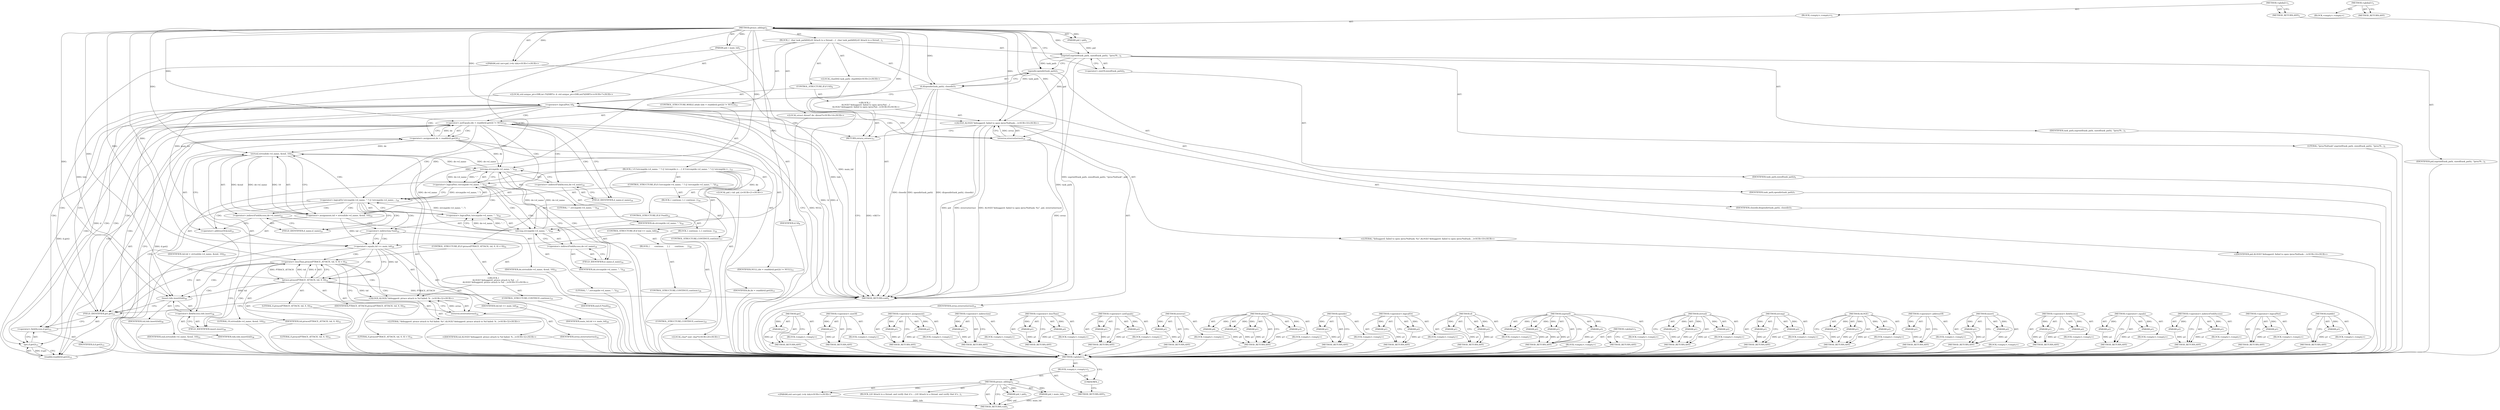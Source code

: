 digraph "&lt;global&gt;" {
vulnerable_230 [label=<(METHOD,&lt;operator&gt;.equals)>];
vulnerable_231 [label=<(PARAM,p1)>];
vulnerable_232 [label=<(PARAM,p2)>];
vulnerable_233 [label=<(BLOCK,&lt;empty&gt;,&lt;empty&gt;)>];
vulnerable_234 [label=<(METHOD_RETURN,ANY)>];
vulnerable_211 [label=<(METHOD,&lt;operator&gt;.indirectFieldAccess)>];
vulnerable_212 [label=<(PARAM,p1)>];
vulnerable_213 [label=<(PARAM,p2)>];
vulnerable_214 [label=<(BLOCK,&lt;empty&gt;,&lt;empty&gt;)>];
vulnerable_215 [label=<(METHOD_RETURN,ANY)>];
vulnerable_164 [label=<(METHOD,&lt;operator&gt;.logicalNot)>];
vulnerable_165 [label=<(PARAM,p1)>];
vulnerable_166 [label=<(BLOCK,&lt;empty&gt;,&lt;empty&gt;)>];
vulnerable_167 [label=<(METHOD_RETURN,ANY)>];
vulnerable_188 [label=<(METHOD,readdir)>];
vulnerable_189 [label=<(PARAM,p1)>];
vulnerable_190 [label=<(BLOCK,&lt;empty&gt;,&lt;empty&gt;)>];
vulnerable_191 [label=<(METHOD_RETURN,ANY)>];
vulnerable_6 [label=<(METHOD,&lt;global&gt;)<SUB>1</SUB>>];
vulnerable_7 [label=<(BLOCK,&lt;empty&gt;,&lt;empty&gt;)<SUB>1</SUB>>];
vulnerable_8 [label=<(METHOD,ptrace_siblings)<SUB>1</SUB>>];
vulnerable_9 [label=<(PARAM,pid_t pid)<SUB>1</SUB>>];
vulnerable_10 [label=<(PARAM,pid_t main_tid)<SUB>1</SUB>>];
vulnerable_11 [label="<(PARAM,std::set&lt;pid_t&gt;&amp; tids)<SUB>1</SUB>>"];
vulnerable_12 [label=<(BLOCK,{
  char task_path[64];
//// Attach to a thread...,{
  char task_path[64];
//// Attach to a thread...)<SUB>1</SUB>>];
vulnerable_13 [label="<(LOCAL,char[64] task_path: char[64])<SUB>2</SUB>>"];
vulnerable_14 [label=<(snprintf,snprintf(task_path, sizeof(task_path), &quot;/proc/%...)<SUB>5</SUB>>];
vulnerable_15 [label=<(IDENTIFIER,task_path,snprintf(task_path, sizeof(task_path), &quot;/proc/%...)<SUB>5</SUB>>];
vulnerable_16 [label=<(&lt;operator&gt;.sizeOf,sizeof(task_path))<SUB>5</SUB>>];
vulnerable_17 [label=<(IDENTIFIER,task_path,sizeof(task_path))<SUB>5</SUB>>];
vulnerable_18 [label=<(LITERAL,&quot;/proc/%d/task&quot;,snprintf(task_path, sizeof(task_path), &quot;/proc/%...)<SUB>5</SUB>>];
vulnerable_19 [label=<(IDENTIFIER,pid,snprintf(task_path, sizeof(task_path), &quot;/proc/%...)<SUB>5</SUB>>];
vulnerable_20 [label="<(LOCAL,std.unique_ptr&lt;DIR,int (*)(DIR*)&gt; d: std.unique_ptr&lt;DIR,int(*)(DIR*)&gt;)<SUB>7</SUB>>"];
vulnerable_21 [label=<(d,d(opendir(task_path), closedir))<SUB>7</SUB>>];
vulnerable_22 [label=<(opendir,opendir(task_path))<SUB>7</SUB>>];
vulnerable_23 [label=<(IDENTIFIER,task_path,opendir(task_path))<SUB>7</SUB>>];
vulnerable_24 [label=<(IDENTIFIER,closedir,d(opendir(task_path), closedir))<SUB>7</SUB>>];
vulnerable_25 [label=<(CONTROL_STRUCTURE,IF,if (!d))<SUB>9</SUB>>];
vulnerable_26 [label=<(&lt;operator&gt;.logicalNot,!d)<SUB>9</SUB>>];
vulnerable_27 [label=<(IDENTIFIER,d,!d)<SUB>9</SUB>>];
vulnerable_28 [label="<(BLOCK,{
    ALOGE(&quot;debuggerd: failed to open /proc/%d...,{
    ALOGE(&quot;debuggerd: failed to open /proc/%d...)<SUB>9</SUB>>"];
vulnerable_29 [label="<(ALOGE,ALOGE(&quot;debuggerd: failed to open /proc/%d/task:...)<SUB>10</SUB>>"];
vulnerable_30 [label="<(LITERAL,&quot;debuggerd: failed to open /proc/%d/task: %s&quot;,ALOGE(&quot;debuggerd: failed to open /proc/%d/task:...)<SUB>10</SUB>>"];
vulnerable_31 [label="<(IDENTIFIER,pid,ALOGE(&quot;debuggerd: failed to open /proc/%d/task:...)<SUB>10</SUB>>"];
vulnerable_32 [label=<(strerror,strerror(errno))<SUB>10</SUB>>];
vulnerable_33 [label=<(IDENTIFIER,errno,strerror(errno))<SUB>10</SUB>>];
vulnerable_34 [label=<(RETURN,return;,return;)<SUB>11</SUB>>];
vulnerable_35 [label="<(LOCAL,struct dirent* de: dirent*)<SUB>14</SUB>>"];
vulnerable_36 [label=<(CONTROL_STRUCTURE,WHILE,while ((de = readdir(d.get())) != NULL))<SUB>15</SUB>>];
vulnerable_37 [label=<(&lt;operator&gt;.notEquals,(de = readdir(d.get())) != NULL)<SUB>15</SUB>>];
vulnerable_38 [label=<(&lt;operator&gt;.assignment,de = readdir(d.get()))<SUB>15</SUB>>];
vulnerable_39 [label=<(IDENTIFIER,de,de = readdir(d.get()))<SUB>15</SUB>>];
vulnerable_40 [label=<(readdir,readdir(d.get()))<SUB>15</SUB>>];
vulnerable_41 [label=<(get,d.get())<SUB>15</SUB>>];
vulnerable_42 [label=<(&lt;operator&gt;.fieldAccess,d.get)<SUB>15</SUB>>];
vulnerable_43 [label=<(IDENTIFIER,d,d.get())<SUB>15</SUB>>];
vulnerable_44 [label=<(FIELD_IDENTIFIER,get,get)<SUB>15</SUB>>];
vulnerable_45 [label=<(IDENTIFIER,NULL,(de = readdir(d.get())) != NULL)<SUB>15</SUB>>];
vulnerable_46 [label=<(BLOCK,{
 if (!strcmp(de-&gt;d_name, &quot;.&quot;) || !strcmp(de-&gt;...,{
 if (!strcmp(de-&gt;d_name, &quot;.&quot;) || !strcmp(de-&gt;...)<SUB>15</SUB>>];
vulnerable_47 [label=<(CONTROL_STRUCTURE,IF,if (!strcmp(de-&gt;d_name, &quot;.&quot;) || !strcmp(de-&gt;d_name, &quot;..&quot;)))<SUB>16</SUB>>];
vulnerable_48 [label=<(&lt;operator&gt;.logicalOr,!strcmp(de-&gt;d_name, &quot;.&quot;) || !strcmp(de-&gt;d_name,...)<SUB>16</SUB>>];
vulnerable_49 [label=<(&lt;operator&gt;.logicalNot,!strcmp(de-&gt;d_name, &quot;.&quot;))<SUB>16</SUB>>];
vulnerable_50 [label=<(strcmp,strcmp(de-&gt;d_name, &quot;.&quot;))<SUB>16</SUB>>];
vulnerable_51 [label=<(&lt;operator&gt;.indirectFieldAccess,de-&gt;d_name)<SUB>16</SUB>>];
vulnerable_52 [label=<(IDENTIFIER,de,strcmp(de-&gt;d_name, &quot;.&quot;))<SUB>16</SUB>>];
vulnerable_53 [label=<(FIELD_IDENTIFIER,d_name,d_name)<SUB>16</SUB>>];
vulnerable_54 [label=<(LITERAL,&quot;.&quot;,strcmp(de-&gt;d_name, &quot;.&quot;))<SUB>16</SUB>>];
vulnerable_55 [label=<(&lt;operator&gt;.logicalNot,!strcmp(de-&gt;d_name, &quot;..&quot;))<SUB>16</SUB>>];
vulnerable_56 [label=<(strcmp,strcmp(de-&gt;d_name, &quot;..&quot;))<SUB>16</SUB>>];
vulnerable_57 [label=<(&lt;operator&gt;.indirectFieldAccess,de-&gt;d_name)<SUB>16</SUB>>];
vulnerable_58 [label=<(IDENTIFIER,de,strcmp(de-&gt;d_name, &quot;..&quot;))<SUB>16</SUB>>];
vulnerable_59 [label=<(FIELD_IDENTIFIER,d_name,d_name)<SUB>16</SUB>>];
vulnerable_60 [label=<(LITERAL,&quot;..&quot;,strcmp(de-&gt;d_name, &quot;..&quot;))<SUB>16</SUB>>];
vulnerable_61 [label=<(BLOCK,{
 continue;
 },{
 continue;
 })<SUB>16</SUB>>];
vulnerable_62 [label=<(CONTROL_STRUCTURE,CONTINUE,continue;)<SUB>17</SUB>>];
vulnerable_63 [label="<(LOCAL,char* end: char*)<SUB>20</SUB>>"];
vulnerable_64 [label="<(LOCAL,pid_t tid: pid_t)<SUB>21</SUB>>"];
vulnerable_65 [label=<(&lt;operator&gt;.assignment,tid = strtoul(de-&gt;d_name, &amp;end, 10))<SUB>21</SUB>>];
vulnerable_66 [label=<(IDENTIFIER,tid,tid = strtoul(de-&gt;d_name, &amp;end, 10))<SUB>21</SUB>>];
vulnerable_67 [label=<(strtoul,strtoul(de-&gt;d_name, &amp;end, 10))<SUB>21</SUB>>];
vulnerable_68 [label=<(&lt;operator&gt;.indirectFieldAccess,de-&gt;d_name)<SUB>21</SUB>>];
vulnerable_69 [label=<(IDENTIFIER,de,strtoul(de-&gt;d_name, &amp;end, 10))<SUB>21</SUB>>];
vulnerable_70 [label=<(FIELD_IDENTIFIER,d_name,d_name)<SUB>21</SUB>>];
vulnerable_71 [label=<(&lt;operator&gt;.addressOf,&amp;end)<SUB>21</SUB>>];
vulnerable_72 [label=<(IDENTIFIER,end,strtoul(de-&gt;d_name, &amp;end, 10))<SUB>21</SUB>>];
vulnerable_73 [label=<(LITERAL,10,strtoul(de-&gt;d_name, &amp;end, 10))<SUB>21</SUB>>];
vulnerable_74 [label=<(CONTROL_STRUCTURE,IF,if (*end))<SUB>22</SUB>>];
vulnerable_75 [label=<(&lt;operator&gt;.indirection,*end)<SUB>22</SUB>>];
vulnerable_76 [label=<(IDENTIFIER,end,if (*end))<SUB>22</SUB>>];
vulnerable_77 [label=<(BLOCK,{
 continue;
 },{
 continue;
 })<SUB>22</SUB>>];
vulnerable_78 [label=<(CONTROL_STRUCTURE,CONTINUE,continue;)<SUB>23</SUB>>];
vulnerable_79 [label=<(CONTROL_STRUCTURE,IF,if (tid == main_tid))<SUB>26</SUB>>];
vulnerable_80 [label=<(&lt;operator&gt;.equals,tid == main_tid)<SUB>26</SUB>>];
vulnerable_81 [label=<(IDENTIFIER,tid,tid == main_tid)<SUB>26</SUB>>];
vulnerable_82 [label=<(IDENTIFIER,main_tid,tid == main_tid)<SUB>26</SUB>>];
vulnerable_83 [label=<(BLOCK,{

       continue;
     },{

       continue;
     })<SUB>26</SUB>>];
vulnerable_84 [label=<(CONTROL_STRUCTURE,CONTINUE,continue;)<SUB>28</SUB>>];
vulnerable_85 [label=<(CONTROL_STRUCTURE,IF,if (ptrace(PTRACE_ATTACH, tid, 0, 0) &lt; 0))<SUB>31</SUB>>];
vulnerable_86 [label=<(&lt;operator&gt;.lessThan,ptrace(PTRACE_ATTACH, tid, 0, 0) &lt; 0)<SUB>31</SUB>>];
vulnerable_87 [label=<(ptrace,ptrace(PTRACE_ATTACH, tid, 0, 0))<SUB>31</SUB>>];
vulnerable_88 [label=<(IDENTIFIER,PTRACE_ATTACH,ptrace(PTRACE_ATTACH, tid, 0, 0))<SUB>31</SUB>>];
vulnerable_89 [label=<(IDENTIFIER,tid,ptrace(PTRACE_ATTACH, tid, 0, 0))<SUB>31</SUB>>];
vulnerable_90 [label=<(LITERAL,0,ptrace(PTRACE_ATTACH, tid, 0, 0))<SUB>31</SUB>>];
vulnerable_91 [label=<(LITERAL,0,ptrace(PTRACE_ATTACH, tid, 0, 0))<SUB>31</SUB>>];
vulnerable_92 [label=<(LITERAL,0,ptrace(PTRACE_ATTACH, tid, 0, 0) &lt; 0)<SUB>31</SUB>>];
vulnerable_93 [label="<(BLOCK,{
       ALOGE(&quot;debuggerd: ptrace attach to %d ...,{
       ALOGE(&quot;debuggerd: ptrace attach to %d ...)<SUB>31</SUB>>"];
vulnerable_94 [label="<(ALOGE,ALOGE(&quot;debuggerd: ptrace attach to %d failed: %...)<SUB>32</SUB>>"];
vulnerable_95 [label="<(LITERAL,&quot;debuggerd: ptrace attach to %d failed: %s&quot;,ALOGE(&quot;debuggerd: ptrace attach to %d failed: %...)<SUB>32</SUB>>"];
vulnerable_96 [label="<(IDENTIFIER,tid,ALOGE(&quot;debuggerd: ptrace attach to %d failed: %...)<SUB>32</SUB>>"];
vulnerable_97 [label=<(strerror,strerror(errno))<SUB>32</SUB>>];
vulnerable_98 [label=<(IDENTIFIER,errno,strerror(errno))<SUB>32</SUB>>];
vulnerable_99 [label=<(CONTROL_STRUCTURE,CONTINUE,continue;)<SUB>33</SUB>>];
vulnerable_100 [label=<(insert,tids.insert(tid))<SUB>36</SUB>>];
vulnerable_101 [label=<(&lt;operator&gt;.fieldAccess,tids.insert)<SUB>36</SUB>>];
vulnerable_102 [label=<(IDENTIFIER,tids,tids.insert(tid))<SUB>36</SUB>>];
vulnerable_103 [label=<(FIELD_IDENTIFIER,insert,insert)<SUB>36</SUB>>];
vulnerable_104 [label=<(IDENTIFIER,tid,tids.insert(tid))<SUB>36</SUB>>];
vulnerable_105 [label=<(METHOD_RETURN,void)<SUB>1</SUB>>];
vulnerable_107 [label=<(METHOD_RETURN,ANY)<SUB>1</SUB>>];
vulnerable_192 [label=<(METHOD,get)>];
vulnerable_193 [label=<(PARAM,p1)>];
vulnerable_194 [label=<(BLOCK,&lt;empty&gt;,&lt;empty&gt;)>];
vulnerable_195 [label=<(METHOD_RETURN,ANY)>];
vulnerable_151 [label=<(METHOD,&lt;operator&gt;.sizeOf)>];
vulnerable_152 [label=<(PARAM,p1)>];
vulnerable_153 [label=<(BLOCK,&lt;empty&gt;,&lt;empty&gt;)>];
vulnerable_154 [label=<(METHOD_RETURN,ANY)>];
vulnerable_183 [label=<(METHOD,&lt;operator&gt;.assignment)>];
vulnerable_184 [label=<(PARAM,p1)>];
vulnerable_185 [label=<(PARAM,p2)>];
vulnerable_186 [label=<(BLOCK,&lt;empty&gt;,&lt;empty&gt;)>];
vulnerable_187 [label=<(METHOD_RETURN,ANY)>];
vulnerable_226 [label=<(METHOD,&lt;operator&gt;.indirection)>];
vulnerable_227 [label=<(PARAM,p1)>];
vulnerable_228 [label=<(BLOCK,&lt;empty&gt;,&lt;empty&gt;)>];
vulnerable_229 [label=<(METHOD_RETURN,ANY)>];
vulnerable_235 [label=<(METHOD,&lt;operator&gt;.lessThan)>];
vulnerable_236 [label=<(PARAM,p1)>];
vulnerable_237 [label=<(PARAM,p2)>];
vulnerable_238 [label=<(BLOCK,&lt;empty&gt;,&lt;empty&gt;)>];
vulnerable_239 [label=<(METHOD_RETURN,ANY)>];
vulnerable_178 [label=<(METHOD,&lt;operator&gt;.notEquals)>];
vulnerable_179 [label=<(PARAM,p1)>];
vulnerable_180 [label=<(PARAM,p2)>];
vulnerable_181 [label=<(BLOCK,&lt;empty&gt;,&lt;empty&gt;)>];
vulnerable_182 [label=<(METHOD_RETURN,ANY)>];
vulnerable_174 [label=<(METHOD,strerror)>];
vulnerable_175 [label=<(PARAM,p1)>];
vulnerable_176 [label=<(BLOCK,&lt;empty&gt;,&lt;empty&gt;)>];
vulnerable_177 [label=<(METHOD_RETURN,ANY)>];
vulnerable_240 [label=<(METHOD,ptrace)>];
vulnerable_241 [label=<(PARAM,p1)>];
vulnerable_242 [label=<(PARAM,p2)>];
vulnerable_243 [label=<(PARAM,p3)>];
vulnerable_244 [label=<(PARAM,p4)>];
vulnerable_245 [label=<(BLOCK,&lt;empty&gt;,&lt;empty&gt;)>];
vulnerable_246 [label=<(METHOD_RETURN,ANY)>];
vulnerable_160 [label=<(METHOD,opendir)>];
vulnerable_161 [label=<(PARAM,p1)>];
vulnerable_162 [label=<(BLOCK,&lt;empty&gt;,&lt;empty&gt;)>];
vulnerable_163 [label=<(METHOD_RETURN,ANY)>];
vulnerable_201 [label=<(METHOD,&lt;operator&gt;.logicalOr)>];
vulnerable_202 [label=<(PARAM,p1)>];
vulnerable_203 [label=<(PARAM,p2)>];
vulnerable_204 [label=<(BLOCK,&lt;empty&gt;,&lt;empty&gt;)>];
vulnerable_205 [label=<(METHOD_RETURN,ANY)>];
vulnerable_155 [label=<(METHOD,d)>];
vulnerable_156 [label=<(PARAM,p1)>];
vulnerable_157 [label=<(PARAM,p2)>];
vulnerable_158 [label=<(BLOCK,&lt;empty&gt;,&lt;empty&gt;)>];
vulnerable_159 [label=<(METHOD_RETURN,ANY)>];
vulnerable_144 [label=<(METHOD,snprintf)>];
vulnerable_145 [label=<(PARAM,p1)>];
vulnerable_146 [label=<(PARAM,p2)>];
vulnerable_147 [label=<(PARAM,p3)>];
vulnerable_148 [label=<(PARAM,p4)>];
vulnerable_149 [label=<(BLOCK,&lt;empty&gt;,&lt;empty&gt;)>];
vulnerable_150 [label=<(METHOD_RETURN,ANY)>];
vulnerable_138 [label=<(METHOD,&lt;global&gt;)<SUB>1</SUB>>];
vulnerable_139 [label=<(BLOCK,&lt;empty&gt;,&lt;empty&gt;)>];
vulnerable_140 [label=<(METHOD_RETURN,ANY)>];
vulnerable_216 [label=<(METHOD,strtoul)>];
vulnerable_217 [label=<(PARAM,p1)>];
vulnerable_218 [label=<(PARAM,p2)>];
vulnerable_219 [label=<(PARAM,p3)>];
vulnerable_220 [label=<(BLOCK,&lt;empty&gt;,&lt;empty&gt;)>];
vulnerable_221 [label=<(METHOD_RETURN,ANY)>];
vulnerable_206 [label=<(METHOD,strcmp)>];
vulnerable_207 [label=<(PARAM,p1)>];
vulnerable_208 [label=<(PARAM,p2)>];
vulnerable_209 [label=<(BLOCK,&lt;empty&gt;,&lt;empty&gt;)>];
vulnerable_210 [label=<(METHOD_RETURN,ANY)>];
vulnerable_168 [label=<(METHOD,ALOGE)>];
vulnerable_169 [label=<(PARAM,p1)>];
vulnerable_170 [label=<(PARAM,p2)>];
vulnerable_171 [label=<(PARAM,p3)>];
vulnerable_172 [label=<(BLOCK,&lt;empty&gt;,&lt;empty&gt;)>];
vulnerable_173 [label=<(METHOD_RETURN,ANY)>];
vulnerable_222 [label=<(METHOD,&lt;operator&gt;.addressOf)>];
vulnerable_223 [label=<(PARAM,p1)>];
vulnerable_224 [label=<(BLOCK,&lt;empty&gt;,&lt;empty&gt;)>];
vulnerable_225 [label=<(METHOD_RETURN,ANY)>];
vulnerable_247 [label=<(METHOD,insert)>];
vulnerable_248 [label=<(PARAM,p1)>];
vulnerable_249 [label=<(PARAM,p2)>];
vulnerable_250 [label=<(BLOCK,&lt;empty&gt;,&lt;empty&gt;)>];
vulnerable_251 [label=<(METHOD_RETURN,ANY)>];
vulnerable_196 [label=<(METHOD,&lt;operator&gt;.fieldAccess)>];
vulnerable_197 [label=<(PARAM,p1)>];
vulnerable_198 [label=<(PARAM,p2)>];
vulnerable_199 [label=<(BLOCK,&lt;empty&gt;,&lt;empty&gt;)>];
vulnerable_200 [label=<(METHOD_RETURN,ANY)>];
fixed_6 [label=<(METHOD,&lt;global&gt;)<SUB>1</SUB>>];
fixed_7 [label=<(BLOCK,&lt;empty&gt;,&lt;empty&gt;)<SUB>1</SUB>>];
fixed_8 [label=<(METHOD,ptrace_siblings)<SUB>1</SUB>>];
fixed_9 [label=<(PARAM,pid_t pid)<SUB>1</SUB>>];
fixed_10 [label=<(PARAM,pid_t main_tid)<SUB>1</SUB>>];
fixed_11 [label="<(PARAM,std::set&lt;pid_t&gt;&amp; tids)<SUB>1</SUB>>"];
fixed_12 [label=<(BLOCK,{
//// Attach to a thread, and verify that it's...,{
//// Attach to a thread, and verify that it's...)<SUB>1</SUB>>];
fixed_13 [label=<(METHOD_RETURN,void)<SUB>1</SUB>>];
fixed_15 [label=<(UNKNOWN,,)>];
fixed_16 [label=<(METHOD_RETURN,ANY)<SUB>1</SUB>>];
fixed_27 [label=<(METHOD,&lt;global&gt;)<SUB>1</SUB>>];
fixed_28 [label=<(BLOCK,&lt;empty&gt;,&lt;empty&gt;)>];
fixed_29 [label=<(METHOD_RETURN,ANY)>];
vulnerable_230 -> vulnerable_231  [key=0, label="AST: "];
vulnerable_230 -> vulnerable_231  [key=1, label="DDG: "];
vulnerable_230 -> vulnerable_233  [key=0, label="AST: "];
vulnerable_230 -> vulnerable_232  [key=0, label="AST: "];
vulnerable_230 -> vulnerable_232  [key=1, label="DDG: "];
vulnerable_230 -> vulnerable_234  [key=0, label="AST: "];
vulnerable_230 -> vulnerable_234  [key=1, label="CFG: "];
vulnerable_231 -> vulnerable_234  [key=0, label="DDG: p1"];
vulnerable_232 -> vulnerable_234  [key=0, label="DDG: p2"];
vulnerable_233 -> fixed_6  [key=0];
vulnerable_234 -> fixed_6  [key=0];
vulnerable_211 -> vulnerable_212  [key=0, label="AST: "];
vulnerable_211 -> vulnerable_212  [key=1, label="DDG: "];
vulnerable_211 -> vulnerable_214  [key=0, label="AST: "];
vulnerable_211 -> vulnerable_213  [key=0, label="AST: "];
vulnerable_211 -> vulnerable_213  [key=1, label="DDG: "];
vulnerable_211 -> vulnerable_215  [key=0, label="AST: "];
vulnerable_211 -> vulnerable_215  [key=1, label="CFG: "];
vulnerable_212 -> vulnerable_215  [key=0, label="DDG: p1"];
vulnerable_213 -> vulnerable_215  [key=0, label="DDG: p2"];
vulnerable_214 -> fixed_6  [key=0];
vulnerable_215 -> fixed_6  [key=0];
vulnerable_164 -> vulnerable_165  [key=0, label="AST: "];
vulnerable_164 -> vulnerable_165  [key=1, label="DDG: "];
vulnerable_164 -> vulnerable_166  [key=0, label="AST: "];
vulnerable_164 -> vulnerable_167  [key=0, label="AST: "];
vulnerable_164 -> vulnerable_167  [key=1, label="CFG: "];
vulnerable_165 -> vulnerable_167  [key=0, label="DDG: p1"];
vulnerable_166 -> fixed_6  [key=0];
vulnerable_167 -> fixed_6  [key=0];
vulnerable_188 -> vulnerable_189  [key=0, label="AST: "];
vulnerable_188 -> vulnerable_189  [key=1, label="DDG: "];
vulnerable_188 -> vulnerable_190  [key=0, label="AST: "];
vulnerable_188 -> vulnerable_191  [key=0, label="AST: "];
vulnerable_188 -> vulnerable_191  [key=1, label="CFG: "];
vulnerable_189 -> vulnerable_191  [key=0, label="DDG: p1"];
vulnerable_190 -> fixed_6  [key=0];
vulnerable_191 -> fixed_6  [key=0];
vulnerable_6 -> vulnerable_7  [key=0, label="AST: "];
vulnerable_6 -> vulnerable_107  [key=0, label="AST: "];
vulnerable_6 -> vulnerable_107  [key=1, label="CFG: "];
vulnerable_7 -> vulnerable_8  [key=0, label="AST: "];
vulnerable_8 -> vulnerable_9  [key=0, label="AST: "];
vulnerable_8 -> vulnerable_9  [key=1, label="DDG: "];
vulnerable_8 -> vulnerable_10  [key=0, label="AST: "];
vulnerable_8 -> vulnerable_10  [key=1, label="DDG: "];
vulnerable_8 -> vulnerable_11  [key=0, label="AST: "];
vulnerable_8 -> vulnerable_11  [key=1, label="DDG: "];
vulnerable_8 -> vulnerable_12  [key=0, label="AST: "];
vulnerable_8 -> vulnerable_105  [key=0, label="AST: "];
vulnerable_8 -> vulnerable_16  [key=0, label="CFG: "];
vulnerable_8 -> vulnerable_14  [key=0, label="DDG: "];
vulnerable_8 -> vulnerable_21  [key=0, label="DDG: "];
vulnerable_8 -> vulnerable_22  [key=0, label="DDG: "];
vulnerable_8 -> vulnerable_26  [key=0, label="DDG: "];
vulnerable_8 -> vulnerable_34  [key=0, label="DDG: "];
vulnerable_8 -> vulnerable_37  [key=0, label="DDG: "];
vulnerable_8 -> vulnerable_29  [key=0, label="DDG: "];
vulnerable_8 -> vulnerable_100  [key=0, label="DDG: "];
vulnerable_8 -> vulnerable_32  [key=0, label="DDG: "];
vulnerable_8 -> vulnerable_67  [key=0, label="DDG: "];
vulnerable_8 -> vulnerable_80  [key=0, label="DDG: "];
vulnerable_8 -> vulnerable_86  [key=0, label="DDG: "];
vulnerable_8 -> vulnerable_87  [key=0, label="DDG: "];
vulnerable_8 -> vulnerable_94  [key=0, label="DDG: "];
vulnerable_8 -> vulnerable_50  [key=0, label="DDG: "];
vulnerable_8 -> vulnerable_56  [key=0, label="DDG: "];
vulnerable_8 -> vulnerable_97  [key=0, label="DDG: "];
vulnerable_9 -> vulnerable_14  [key=0, label="DDG: pid"];
vulnerable_10 -> vulnerable_105  [key=0, label="DDG: main_tid"];
vulnerable_10 -> vulnerable_80  [key=0, label="DDG: main_tid"];
vulnerable_11 -> vulnerable_105  [key=0, label="DDG: tids"];
vulnerable_11 -> vulnerable_100  [key=0, label="DDG: tids"];
vulnerable_12 -> vulnerable_13  [key=0, label="AST: "];
vulnerable_12 -> vulnerable_14  [key=0, label="AST: "];
vulnerable_12 -> vulnerable_20  [key=0, label="AST: "];
vulnerable_12 -> vulnerable_21  [key=0, label="AST: "];
vulnerable_12 -> vulnerable_25  [key=0, label="AST: "];
vulnerable_12 -> vulnerable_35  [key=0, label="AST: "];
vulnerable_12 -> vulnerable_36  [key=0, label="AST: "];
vulnerable_13 -> fixed_6  [key=0];
vulnerable_14 -> vulnerable_15  [key=0, label="AST: "];
vulnerable_14 -> vulnerable_16  [key=0, label="AST: "];
vulnerable_14 -> vulnerable_18  [key=0, label="AST: "];
vulnerable_14 -> vulnerable_19  [key=0, label="AST: "];
vulnerable_14 -> vulnerable_22  [key=0, label="CFG: "];
vulnerable_14 -> vulnerable_22  [key=1, label="DDG: task_path"];
vulnerable_14 -> vulnerable_105  [key=0, label="DDG: snprintf(task_path, sizeof(task_path), &quot;/proc/%d/task&quot;, pid)"];
vulnerable_14 -> vulnerable_29  [key=0, label="DDG: pid"];
vulnerable_15 -> fixed_6  [key=0];
vulnerable_16 -> vulnerable_17  [key=0, label="AST: "];
vulnerable_16 -> vulnerable_14  [key=0, label="CFG: "];
vulnerable_17 -> fixed_6  [key=0];
vulnerable_18 -> fixed_6  [key=0];
vulnerable_19 -> fixed_6  [key=0];
vulnerable_20 -> fixed_6  [key=0];
vulnerable_21 -> vulnerable_22  [key=0, label="AST: "];
vulnerable_21 -> vulnerable_24  [key=0, label="AST: "];
vulnerable_21 -> vulnerable_26  [key=0, label="CFG: "];
vulnerable_21 -> vulnerable_105  [key=0, label="DDG: opendir(task_path)"];
vulnerable_21 -> vulnerable_105  [key=1, label="DDG: d(opendir(task_path), closedir)"];
vulnerable_21 -> vulnerable_105  [key=2, label="DDG: closedir"];
vulnerable_22 -> vulnerable_23  [key=0, label="AST: "];
vulnerable_22 -> vulnerable_21  [key=0, label="CFG: "];
vulnerable_22 -> vulnerable_21  [key=1, label="DDG: task_path"];
vulnerable_22 -> vulnerable_105  [key=0, label="DDG: task_path"];
vulnerable_23 -> fixed_6  [key=0];
vulnerable_24 -> fixed_6  [key=0];
vulnerable_25 -> vulnerable_26  [key=0, label="AST: "];
vulnerable_25 -> vulnerable_28  [key=0, label="AST: "];
vulnerable_26 -> vulnerable_27  [key=0, label="AST: "];
vulnerable_26 -> vulnerable_32  [key=0, label="CFG: "];
vulnerable_26 -> vulnerable_32  [key=1, label="CDG: "];
vulnerable_26 -> vulnerable_44  [key=0, label="CFG: "];
vulnerable_26 -> vulnerable_44  [key=1, label="CDG: "];
vulnerable_26 -> vulnerable_105  [key=0, label="DDG: d"];
vulnerable_26 -> vulnerable_105  [key=1, label="DDG: !d"];
vulnerable_26 -> vulnerable_41  [key=0, label="DDG: d"];
vulnerable_26 -> vulnerable_41  [key=1, label="CDG: "];
vulnerable_26 -> vulnerable_34  [key=0, label="CDG: "];
vulnerable_26 -> vulnerable_42  [key=0, label="CDG: "];
vulnerable_26 -> vulnerable_37  [key=0, label="CDG: "];
vulnerable_26 -> vulnerable_38  [key=0, label="CDG: "];
vulnerable_26 -> vulnerable_40  [key=0, label="CDG: "];
vulnerable_26 -> vulnerable_29  [key=0, label="CDG: "];
vulnerable_27 -> fixed_6  [key=0];
vulnerable_28 -> vulnerable_29  [key=0, label="AST: "];
vulnerable_28 -> vulnerable_34  [key=0, label="AST: "];
vulnerable_29 -> vulnerable_30  [key=0, label="AST: "];
vulnerable_29 -> vulnerable_31  [key=0, label="AST: "];
vulnerable_29 -> vulnerable_32  [key=0, label="AST: "];
vulnerable_29 -> vulnerable_34  [key=0, label="CFG: "];
vulnerable_29 -> vulnerable_105  [key=0, label="DDG: pid"];
vulnerable_29 -> vulnerable_105  [key=1, label="DDG: strerror(errno)"];
vulnerable_29 -> vulnerable_105  [key=2, label="DDG: ALOGE(&quot;debuggerd: failed to open /proc/%d/task: %s&quot;, pid, strerror(errno))"];
vulnerable_30 -> fixed_6  [key=0];
vulnerable_31 -> fixed_6  [key=0];
vulnerable_32 -> vulnerable_33  [key=0, label="AST: "];
vulnerable_32 -> vulnerable_29  [key=0, label="CFG: "];
vulnerable_32 -> vulnerable_29  [key=1, label="DDG: errno"];
vulnerable_32 -> vulnerable_105  [key=0, label="DDG: errno"];
vulnerable_33 -> fixed_6  [key=0];
vulnerable_34 -> vulnerable_105  [key=0, label="CFG: "];
vulnerable_34 -> vulnerable_105  [key=1, label="DDG: &lt;RET&gt;"];
vulnerable_35 -> fixed_6  [key=0];
vulnerable_36 -> vulnerable_37  [key=0, label="AST: "];
vulnerable_36 -> vulnerable_46  [key=0, label="AST: "];
vulnerable_37 -> vulnerable_38  [key=0, label="AST: "];
vulnerable_37 -> vulnerable_38  [key=1, label="CDG: "];
vulnerable_37 -> vulnerable_45  [key=0, label="AST: "];
vulnerable_37 -> vulnerable_105  [key=0, label="CFG: "];
vulnerable_37 -> vulnerable_105  [key=1, label="DDG: NULL"];
vulnerable_37 -> vulnerable_53  [key=0, label="CFG: "];
vulnerable_37 -> vulnerable_53  [key=1, label="CDG: "];
vulnerable_37 -> vulnerable_48  [key=0, label="CDG: "];
vulnerable_37 -> vulnerable_49  [key=0, label="CDG: "];
vulnerable_37 -> vulnerable_42  [key=0, label="CDG: "];
vulnerable_37 -> vulnerable_51  [key=0, label="CDG: "];
vulnerable_37 -> vulnerable_37  [key=0, label="CDG: "];
vulnerable_37 -> vulnerable_40  [key=0, label="CDG: "];
vulnerable_37 -> vulnerable_50  [key=0, label="CDG: "];
vulnerable_37 -> vulnerable_44  [key=0, label="CDG: "];
vulnerable_37 -> vulnerable_41  [key=0, label="CDG: "];
vulnerable_38 -> vulnerable_39  [key=0, label="AST: "];
vulnerable_38 -> vulnerable_40  [key=0, label="AST: "];
vulnerable_38 -> vulnerable_37  [key=0, label="CFG: "];
vulnerable_38 -> vulnerable_37  [key=1, label="DDG: de"];
vulnerable_38 -> vulnerable_67  [key=0, label="DDG: de"];
vulnerable_38 -> vulnerable_50  [key=0, label="DDG: de"];
vulnerable_38 -> vulnerable_56  [key=0, label="DDG: de"];
vulnerable_39 -> fixed_6  [key=0];
vulnerable_40 -> vulnerable_41  [key=0, label="AST: "];
vulnerable_40 -> vulnerable_38  [key=0, label="CFG: "];
vulnerable_40 -> vulnerable_38  [key=1, label="DDG: d.get()"];
vulnerable_40 -> vulnerable_37  [key=0, label="DDG: d.get()"];
vulnerable_41 -> vulnerable_42  [key=0, label="AST: "];
vulnerable_41 -> vulnerable_40  [key=0, label="CFG: "];
vulnerable_41 -> vulnerable_40  [key=1, label="DDG: d.get"];
vulnerable_42 -> vulnerable_43  [key=0, label="AST: "];
vulnerable_42 -> vulnerable_44  [key=0, label="AST: "];
vulnerable_42 -> vulnerable_41  [key=0, label="CFG: "];
vulnerable_43 -> fixed_6  [key=0];
vulnerable_44 -> vulnerable_42  [key=0, label="CFG: "];
vulnerable_45 -> fixed_6  [key=0];
vulnerable_46 -> vulnerable_47  [key=0, label="AST: "];
vulnerable_46 -> vulnerable_63  [key=0, label="AST: "];
vulnerable_46 -> vulnerable_64  [key=0, label="AST: "];
vulnerable_46 -> vulnerable_65  [key=0, label="AST: "];
vulnerable_46 -> vulnerable_74  [key=0, label="AST: "];
vulnerable_46 -> vulnerable_79  [key=0, label="AST: "];
vulnerable_46 -> vulnerable_85  [key=0, label="AST: "];
vulnerable_46 -> vulnerable_100  [key=0, label="AST: "];
vulnerable_47 -> vulnerable_48  [key=0, label="AST: "];
vulnerable_47 -> vulnerable_61  [key=0, label="AST: "];
vulnerable_48 -> vulnerable_49  [key=0, label="AST: "];
vulnerable_48 -> vulnerable_55  [key=0, label="AST: "];
vulnerable_48 -> vulnerable_44  [key=0, label="CFG: "];
vulnerable_48 -> vulnerable_70  [key=0, label="CFG: "];
vulnerable_48 -> vulnerable_70  [key=1, label="CDG: "];
vulnerable_48 -> vulnerable_68  [key=0, label="CDG: "];
vulnerable_48 -> vulnerable_75  [key=0, label="CDG: "];
vulnerable_48 -> vulnerable_67  [key=0, label="CDG: "];
vulnerable_48 -> vulnerable_65  [key=0, label="CDG: "];
vulnerable_48 -> vulnerable_71  [key=0, label="CDG: "];
vulnerable_49 -> vulnerable_50  [key=0, label="AST: "];
vulnerable_49 -> vulnerable_48  [key=0, label="CFG: "];
vulnerable_49 -> vulnerable_48  [key=1, label="DDG: strcmp(de-&gt;d_name, &quot;.&quot;)"];
vulnerable_49 -> vulnerable_59  [key=0, label="CFG: "];
vulnerable_49 -> vulnerable_59  [key=1, label="CDG: "];
vulnerable_49 -> vulnerable_57  [key=0, label="CDG: "];
vulnerable_49 -> vulnerable_56  [key=0, label="CDG: "];
vulnerable_49 -> vulnerable_55  [key=0, label="CDG: "];
vulnerable_50 -> vulnerable_51  [key=0, label="AST: "];
vulnerable_50 -> vulnerable_54  [key=0, label="AST: "];
vulnerable_50 -> vulnerable_49  [key=0, label="CFG: "];
vulnerable_50 -> vulnerable_49  [key=1, label="DDG: de-&gt;d_name"];
vulnerable_50 -> vulnerable_49  [key=2, label="DDG: &quot;.&quot;"];
vulnerable_50 -> vulnerable_67  [key=0, label="DDG: de-&gt;d_name"];
vulnerable_50 -> vulnerable_56  [key=0, label="DDG: de-&gt;d_name"];
vulnerable_51 -> vulnerable_52  [key=0, label="AST: "];
vulnerable_51 -> vulnerable_53  [key=0, label="AST: "];
vulnerable_51 -> vulnerable_50  [key=0, label="CFG: "];
vulnerable_52 -> fixed_6  [key=0];
vulnerable_53 -> vulnerable_51  [key=0, label="CFG: "];
vulnerable_54 -> fixed_6  [key=0];
vulnerable_55 -> vulnerable_56  [key=0, label="AST: "];
vulnerable_55 -> vulnerable_48  [key=0, label="CFG: "];
vulnerable_55 -> vulnerable_48  [key=1, label="DDG: strcmp(de-&gt;d_name, &quot;..&quot;)"];
vulnerable_56 -> vulnerable_57  [key=0, label="AST: "];
vulnerable_56 -> vulnerable_60  [key=0, label="AST: "];
vulnerable_56 -> vulnerable_55  [key=0, label="CFG: "];
vulnerable_56 -> vulnerable_55  [key=1, label="DDG: de-&gt;d_name"];
vulnerable_56 -> vulnerable_55  [key=2, label="DDG: &quot;..&quot;"];
vulnerable_56 -> vulnerable_67  [key=0, label="DDG: de-&gt;d_name"];
vulnerable_56 -> vulnerable_50  [key=0, label="DDG: de-&gt;d_name"];
vulnerable_57 -> vulnerable_58  [key=0, label="AST: "];
vulnerable_57 -> vulnerable_59  [key=0, label="AST: "];
vulnerable_57 -> vulnerable_56  [key=0, label="CFG: "];
vulnerable_58 -> fixed_6  [key=0];
vulnerable_59 -> vulnerable_57  [key=0, label="CFG: "];
vulnerable_60 -> fixed_6  [key=0];
vulnerable_61 -> vulnerable_62  [key=0, label="AST: "];
vulnerable_62 -> fixed_6  [key=0];
vulnerable_63 -> fixed_6  [key=0];
vulnerable_64 -> fixed_6  [key=0];
vulnerable_65 -> vulnerable_66  [key=0, label="AST: "];
vulnerable_65 -> vulnerable_67  [key=0, label="AST: "];
vulnerable_65 -> vulnerable_75  [key=0, label="CFG: "];
vulnerable_65 -> vulnerable_80  [key=0, label="DDG: tid"];
vulnerable_66 -> fixed_6  [key=0];
vulnerable_67 -> vulnerable_68  [key=0, label="AST: "];
vulnerable_67 -> vulnerable_71  [key=0, label="AST: "];
vulnerable_67 -> vulnerable_73  [key=0, label="AST: "];
vulnerable_67 -> vulnerable_65  [key=0, label="CFG: "];
vulnerable_67 -> vulnerable_65  [key=1, label="DDG: de-&gt;d_name"];
vulnerable_67 -> vulnerable_65  [key=2, label="DDG: &amp;end"];
vulnerable_67 -> vulnerable_65  [key=3, label="DDG: 10"];
vulnerable_67 -> vulnerable_50  [key=0, label="DDG: de-&gt;d_name"];
vulnerable_68 -> vulnerable_69  [key=0, label="AST: "];
vulnerable_68 -> vulnerable_70  [key=0, label="AST: "];
vulnerable_68 -> vulnerable_71  [key=0, label="CFG: "];
vulnerable_69 -> fixed_6  [key=0];
vulnerable_70 -> vulnerable_68  [key=0, label="CFG: "];
vulnerable_71 -> vulnerable_72  [key=0, label="AST: "];
vulnerable_71 -> vulnerable_67  [key=0, label="CFG: "];
vulnerable_72 -> fixed_6  [key=0];
vulnerable_73 -> fixed_6  [key=0];
vulnerable_74 -> vulnerable_75  [key=0, label="AST: "];
vulnerable_74 -> vulnerable_77  [key=0, label="AST: "];
vulnerable_75 -> vulnerable_76  [key=0, label="AST: "];
vulnerable_75 -> vulnerable_44  [key=0, label="CFG: "];
vulnerable_75 -> vulnerable_80  [key=0, label="CFG: "];
vulnerable_75 -> vulnerable_80  [key=1, label="CDG: "];
vulnerable_76 -> fixed_6  [key=0];
vulnerable_77 -> vulnerable_78  [key=0, label="AST: "];
vulnerable_78 -> fixed_6  [key=0];
vulnerable_79 -> vulnerable_80  [key=0, label="AST: "];
vulnerable_79 -> vulnerable_83  [key=0, label="AST: "];
vulnerable_80 -> vulnerable_81  [key=0, label="AST: "];
vulnerable_80 -> vulnerable_82  [key=0, label="AST: "];
vulnerable_80 -> vulnerable_44  [key=0, label="CFG: "];
vulnerable_80 -> vulnerable_87  [key=0, label="CFG: "];
vulnerable_80 -> vulnerable_87  [key=1, label="DDG: tid"];
vulnerable_80 -> vulnerable_87  [key=2, label="CDG: "];
vulnerable_80 -> vulnerable_86  [key=0, label="CDG: "];
vulnerable_81 -> fixed_6  [key=0];
vulnerable_82 -> fixed_6  [key=0];
vulnerable_83 -> vulnerable_84  [key=0, label="AST: "];
vulnerable_84 -> fixed_6  [key=0];
vulnerable_85 -> vulnerable_86  [key=0, label="AST: "];
vulnerable_85 -> vulnerable_93  [key=0, label="AST: "];
vulnerable_86 -> vulnerable_87  [key=0, label="AST: "];
vulnerable_86 -> vulnerable_92  [key=0, label="AST: "];
vulnerable_86 -> vulnerable_97  [key=0, label="CFG: "];
vulnerable_86 -> vulnerable_97  [key=1, label="CDG: "];
vulnerable_86 -> vulnerable_103  [key=0, label="CFG: "];
vulnerable_86 -> vulnerable_103  [key=1, label="CDG: "];
vulnerable_86 -> vulnerable_94  [key=0, label="CDG: "];
vulnerable_86 -> vulnerable_101  [key=0, label="CDG: "];
vulnerable_86 -> vulnerable_100  [key=0, label="CDG: "];
vulnerable_87 -> vulnerable_88  [key=0, label="AST: "];
vulnerable_87 -> vulnerable_89  [key=0, label="AST: "];
vulnerable_87 -> vulnerable_90  [key=0, label="AST: "];
vulnerable_87 -> vulnerable_91  [key=0, label="AST: "];
vulnerable_87 -> vulnerable_86  [key=0, label="CFG: "];
vulnerable_87 -> vulnerable_86  [key=1, label="DDG: PTRACE_ATTACH"];
vulnerable_87 -> vulnerable_86  [key=2, label="DDG: tid"];
vulnerable_87 -> vulnerable_86  [key=3, label="DDG: 0"];
vulnerable_87 -> vulnerable_105  [key=0, label="DDG: PTRACE_ATTACH"];
vulnerable_87 -> vulnerable_100  [key=0, label="DDG: tid"];
vulnerable_87 -> vulnerable_94  [key=0, label="DDG: tid"];
vulnerable_88 -> fixed_6  [key=0];
vulnerable_89 -> fixed_6  [key=0];
vulnerable_90 -> fixed_6  [key=0];
vulnerable_91 -> fixed_6  [key=0];
vulnerable_92 -> fixed_6  [key=0];
vulnerable_93 -> vulnerable_94  [key=0, label="AST: "];
vulnerable_93 -> vulnerable_99  [key=0, label="AST: "];
vulnerable_94 -> vulnerable_95  [key=0, label="AST: "];
vulnerable_94 -> vulnerable_96  [key=0, label="AST: "];
vulnerable_94 -> vulnerable_97  [key=0, label="AST: "];
vulnerable_94 -> vulnerable_44  [key=0, label="CFG: "];
vulnerable_95 -> fixed_6  [key=0];
vulnerable_96 -> fixed_6  [key=0];
vulnerable_97 -> vulnerable_98  [key=0, label="AST: "];
vulnerable_97 -> vulnerable_94  [key=0, label="CFG: "];
vulnerable_97 -> vulnerable_94  [key=1, label="DDG: errno"];
vulnerable_98 -> fixed_6  [key=0];
vulnerable_99 -> fixed_6  [key=0];
vulnerable_100 -> vulnerable_101  [key=0, label="AST: "];
vulnerable_100 -> vulnerable_104  [key=0, label="AST: "];
vulnerable_100 -> vulnerable_44  [key=0, label="CFG: "];
vulnerable_101 -> vulnerable_102  [key=0, label="AST: "];
vulnerable_101 -> vulnerable_103  [key=0, label="AST: "];
vulnerable_101 -> vulnerable_100  [key=0, label="CFG: "];
vulnerable_102 -> fixed_6  [key=0];
vulnerable_103 -> vulnerable_101  [key=0, label="CFG: "];
vulnerable_104 -> fixed_6  [key=0];
vulnerable_105 -> fixed_6  [key=0];
vulnerable_107 -> fixed_6  [key=0];
vulnerable_192 -> vulnerable_193  [key=0, label="AST: "];
vulnerable_192 -> vulnerable_193  [key=1, label="DDG: "];
vulnerable_192 -> vulnerable_194  [key=0, label="AST: "];
vulnerable_192 -> vulnerable_195  [key=0, label="AST: "];
vulnerable_192 -> vulnerable_195  [key=1, label="CFG: "];
vulnerable_193 -> vulnerable_195  [key=0, label="DDG: p1"];
vulnerable_194 -> fixed_6  [key=0];
vulnerable_195 -> fixed_6  [key=0];
vulnerable_151 -> vulnerable_152  [key=0, label="AST: "];
vulnerable_151 -> vulnerable_152  [key=1, label="DDG: "];
vulnerable_151 -> vulnerable_153  [key=0, label="AST: "];
vulnerable_151 -> vulnerable_154  [key=0, label="AST: "];
vulnerable_151 -> vulnerable_154  [key=1, label="CFG: "];
vulnerable_152 -> vulnerable_154  [key=0, label="DDG: p1"];
vulnerable_153 -> fixed_6  [key=0];
vulnerable_154 -> fixed_6  [key=0];
vulnerable_183 -> vulnerable_184  [key=0, label="AST: "];
vulnerable_183 -> vulnerable_184  [key=1, label="DDG: "];
vulnerable_183 -> vulnerable_186  [key=0, label="AST: "];
vulnerable_183 -> vulnerable_185  [key=0, label="AST: "];
vulnerable_183 -> vulnerable_185  [key=1, label="DDG: "];
vulnerable_183 -> vulnerable_187  [key=0, label="AST: "];
vulnerable_183 -> vulnerable_187  [key=1, label="CFG: "];
vulnerable_184 -> vulnerable_187  [key=0, label="DDG: p1"];
vulnerable_185 -> vulnerable_187  [key=0, label="DDG: p2"];
vulnerable_186 -> fixed_6  [key=0];
vulnerable_187 -> fixed_6  [key=0];
vulnerable_226 -> vulnerable_227  [key=0, label="AST: "];
vulnerable_226 -> vulnerable_227  [key=1, label="DDG: "];
vulnerable_226 -> vulnerable_228  [key=0, label="AST: "];
vulnerable_226 -> vulnerable_229  [key=0, label="AST: "];
vulnerable_226 -> vulnerable_229  [key=1, label="CFG: "];
vulnerable_227 -> vulnerable_229  [key=0, label="DDG: p1"];
vulnerable_228 -> fixed_6  [key=0];
vulnerable_229 -> fixed_6  [key=0];
vulnerable_235 -> vulnerable_236  [key=0, label="AST: "];
vulnerable_235 -> vulnerable_236  [key=1, label="DDG: "];
vulnerable_235 -> vulnerable_238  [key=0, label="AST: "];
vulnerable_235 -> vulnerable_237  [key=0, label="AST: "];
vulnerable_235 -> vulnerable_237  [key=1, label="DDG: "];
vulnerable_235 -> vulnerable_239  [key=0, label="AST: "];
vulnerable_235 -> vulnerable_239  [key=1, label="CFG: "];
vulnerable_236 -> vulnerable_239  [key=0, label="DDG: p1"];
vulnerable_237 -> vulnerable_239  [key=0, label="DDG: p2"];
vulnerable_238 -> fixed_6  [key=0];
vulnerable_239 -> fixed_6  [key=0];
vulnerable_178 -> vulnerable_179  [key=0, label="AST: "];
vulnerable_178 -> vulnerable_179  [key=1, label="DDG: "];
vulnerable_178 -> vulnerable_181  [key=0, label="AST: "];
vulnerable_178 -> vulnerable_180  [key=0, label="AST: "];
vulnerable_178 -> vulnerable_180  [key=1, label="DDG: "];
vulnerable_178 -> vulnerable_182  [key=0, label="AST: "];
vulnerable_178 -> vulnerable_182  [key=1, label="CFG: "];
vulnerable_179 -> vulnerable_182  [key=0, label="DDG: p1"];
vulnerable_180 -> vulnerable_182  [key=0, label="DDG: p2"];
vulnerable_181 -> fixed_6  [key=0];
vulnerable_182 -> fixed_6  [key=0];
vulnerable_174 -> vulnerable_175  [key=0, label="AST: "];
vulnerable_174 -> vulnerable_175  [key=1, label="DDG: "];
vulnerable_174 -> vulnerable_176  [key=0, label="AST: "];
vulnerable_174 -> vulnerable_177  [key=0, label="AST: "];
vulnerable_174 -> vulnerable_177  [key=1, label="CFG: "];
vulnerable_175 -> vulnerable_177  [key=0, label="DDG: p1"];
vulnerable_176 -> fixed_6  [key=0];
vulnerable_177 -> fixed_6  [key=0];
vulnerable_240 -> vulnerable_241  [key=0, label="AST: "];
vulnerable_240 -> vulnerable_241  [key=1, label="DDG: "];
vulnerable_240 -> vulnerable_245  [key=0, label="AST: "];
vulnerable_240 -> vulnerable_242  [key=0, label="AST: "];
vulnerable_240 -> vulnerable_242  [key=1, label="DDG: "];
vulnerable_240 -> vulnerable_246  [key=0, label="AST: "];
vulnerable_240 -> vulnerable_246  [key=1, label="CFG: "];
vulnerable_240 -> vulnerable_243  [key=0, label="AST: "];
vulnerable_240 -> vulnerable_243  [key=1, label="DDG: "];
vulnerable_240 -> vulnerable_244  [key=0, label="AST: "];
vulnerable_240 -> vulnerable_244  [key=1, label="DDG: "];
vulnerable_241 -> vulnerable_246  [key=0, label="DDG: p1"];
vulnerable_242 -> vulnerable_246  [key=0, label="DDG: p2"];
vulnerable_243 -> vulnerable_246  [key=0, label="DDG: p3"];
vulnerable_244 -> vulnerable_246  [key=0, label="DDG: p4"];
vulnerable_245 -> fixed_6  [key=0];
vulnerable_246 -> fixed_6  [key=0];
vulnerable_160 -> vulnerable_161  [key=0, label="AST: "];
vulnerable_160 -> vulnerable_161  [key=1, label="DDG: "];
vulnerable_160 -> vulnerable_162  [key=0, label="AST: "];
vulnerable_160 -> vulnerable_163  [key=0, label="AST: "];
vulnerable_160 -> vulnerable_163  [key=1, label="CFG: "];
vulnerable_161 -> vulnerable_163  [key=0, label="DDG: p1"];
vulnerable_162 -> fixed_6  [key=0];
vulnerable_163 -> fixed_6  [key=0];
vulnerable_201 -> vulnerable_202  [key=0, label="AST: "];
vulnerable_201 -> vulnerable_202  [key=1, label="DDG: "];
vulnerable_201 -> vulnerable_204  [key=0, label="AST: "];
vulnerable_201 -> vulnerable_203  [key=0, label="AST: "];
vulnerable_201 -> vulnerable_203  [key=1, label="DDG: "];
vulnerable_201 -> vulnerable_205  [key=0, label="AST: "];
vulnerable_201 -> vulnerable_205  [key=1, label="CFG: "];
vulnerable_202 -> vulnerable_205  [key=0, label="DDG: p1"];
vulnerable_203 -> vulnerable_205  [key=0, label="DDG: p2"];
vulnerable_204 -> fixed_6  [key=0];
vulnerable_205 -> fixed_6  [key=0];
vulnerable_155 -> vulnerable_156  [key=0, label="AST: "];
vulnerable_155 -> vulnerable_156  [key=1, label="DDG: "];
vulnerable_155 -> vulnerable_158  [key=0, label="AST: "];
vulnerable_155 -> vulnerable_157  [key=0, label="AST: "];
vulnerable_155 -> vulnerable_157  [key=1, label="DDG: "];
vulnerable_155 -> vulnerable_159  [key=0, label="AST: "];
vulnerable_155 -> vulnerable_159  [key=1, label="CFG: "];
vulnerable_156 -> vulnerable_159  [key=0, label="DDG: p1"];
vulnerable_157 -> vulnerable_159  [key=0, label="DDG: p2"];
vulnerable_158 -> fixed_6  [key=0];
vulnerable_159 -> fixed_6  [key=0];
vulnerable_144 -> vulnerable_145  [key=0, label="AST: "];
vulnerable_144 -> vulnerable_145  [key=1, label="DDG: "];
vulnerable_144 -> vulnerable_149  [key=0, label="AST: "];
vulnerable_144 -> vulnerable_146  [key=0, label="AST: "];
vulnerable_144 -> vulnerable_146  [key=1, label="DDG: "];
vulnerable_144 -> vulnerable_150  [key=0, label="AST: "];
vulnerable_144 -> vulnerable_150  [key=1, label="CFG: "];
vulnerable_144 -> vulnerable_147  [key=0, label="AST: "];
vulnerable_144 -> vulnerable_147  [key=1, label="DDG: "];
vulnerable_144 -> vulnerable_148  [key=0, label="AST: "];
vulnerable_144 -> vulnerable_148  [key=1, label="DDG: "];
vulnerable_145 -> vulnerable_150  [key=0, label="DDG: p1"];
vulnerable_146 -> vulnerable_150  [key=0, label="DDG: p2"];
vulnerable_147 -> vulnerable_150  [key=0, label="DDG: p3"];
vulnerable_148 -> vulnerable_150  [key=0, label="DDG: p4"];
vulnerable_149 -> fixed_6  [key=0];
vulnerable_150 -> fixed_6  [key=0];
vulnerable_138 -> vulnerable_139  [key=0, label="AST: "];
vulnerable_138 -> vulnerable_140  [key=0, label="AST: "];
vulnerable_138 -> vulnerable_140  [key=1, label="CFG: "];
vulnerable_139 -> fixed_6  [key=0];
vulnerable_140 -> fixed_6  [key=0];
vulnerable_216 -> vulnerable_217  [key=0, label="AST: "];
vulnerable_216 -> vulnerable_217  [key=1, label="DDG: "];
vulnerable_216 -> vulnerable_220  [key=0, label="AST: "];
vulnerable_216 -> vulnerable_218  [key=0, label="AST: "];
vulnerable_216 -> vulnerable_218  [key=1, label="DDG: "];
vulnerable_216 -> vulnerable_221  [key=0, label="AST: "];
vulnerable_216 -> vulnerable_221  [key=1, label="CFG: "];
vulnerable_216 -> vulnerable_219  [key=0, label="AST: "];
vulnerable_216 -> vulnerable_219  [key=1, label="DDG: "];
vulnerable_217 -> vulnerable_221  [key=0, label="DDG: p1"];
vulnerable_218 -> vulnerable_221  [key=0, label="DDG: p2"];
vulnerable_219 -> vulnerable_221  [key=0, label="DDG: p3"];
vulnerable_220 -> fixed_6  [key=0];
vulnerable_221 -> fixed_6  [key=0];
vulnerable_206 -> vulnerable_207  [key=0, label="AST: "];
vulnerable_206 -> vulnerable_207  [key=1, label="DDG: "];
vulnerable_206 -> vulnerable_209  [key=0, label="AST: "];
vulnerable_206 -> vulnerable_208  [key=0, label="AST: "];
vulnerable_206 -> vulnerable_208  [key=1, label="DDG: "];
vulnerable_206 -> vulnerable_210  [key=0, label="AST: "];
vulnerable_206 -> vulnerable_210  [key=1, label="CFG: "];
vulnerable_207 -> vulnerable_210  [key=0, label="DDG: p1"];
vulnerable_208 -> vulnerable_210  [key=0, label="DDG: p2"];
vulnerable_209 -> fixed_6  [key=0];
vulnerable_210 -> fixed_6  [key=0];
vulnerable_168 -> vulnerable_169  [key=0, label="AST: "];
vulnerable_168 -> vulnerable_169  [key=1, label="DDG: "];
vulnerable_168 -> vulnerable_172  [key=0, label="AST: "];
vulnerable_168 -> vulnerable_170  [key=0, label="AST: "];
vulnerable_168 -> vulnerable_170  [key=1, label="DDG: "];
vulnerable_168 -> vulnerable_173  [key=0, label="AST: "];
vulnerable_168 -> vulnerable_173  [key=1, label="CFG: "];
vulnerable_168 -> vulnerable_171  [key=0, label="AST: "];
vulnerable_168 -> vulnerable_171  [key=1, label="DDG: "];
vulnerable_169 -> vulnerable_173  [key=0, label="DDG: p1"];
vulnerable_170 -> vulnerable_173  [key=0, label="DDG: p2"];
vulnerable_171 -> vulnerable_173  [key=0, label="DDG: p3"];
vulnerable_172 -> fixed_6  [key=0];
vulnerable_173 -> fixed_6  [key=0];
vulnerable_222 -> vulnerable_223  [key=0, label="AST: "];
vulnerable_222 -> vulnerable_223  [key=1, label="DDG: "];
vulnerable_222 -> vulnerable_224  [key=0, label="AST: "];
vulnerable_222 -> vulnerable_225  [key=0, label="AST: "];
vulnerable_222 -> vulnerable_225  [key=1, label="CFG: "];
vulnerable_223 -> vulnerable_225  [key=0, label="DDG: p1"];
vulnerable_224 -> fixed_6  [key=0];
vulnerable_225 -> fixed_6  [key=0];
vulnerable_247 -> vulnerable_248  [key=0, label="AST: "];
vulnerable_247 -> vulnerable_248  [key=1, label="DDG: "];
vulnerable_247 -> vulnerable_250  [key=0, label="AST: "];
vulnerable_247 -> vulnerable_249  [key=0, label="AST: "];
vulnerable_247 -> vulnerable_249  [key=1, label="DDG: "];
vulnerable_247 -> vulnerable_251  [key=0, label="AST: "];
vulnerable_247 -> vulnerable_251  [key=1, label="CFG: "];
vulnerable_248 -> vulnerable_251  [key=0, label="DDG: p1"];
vulnerable_249 -> vulnerable_251  [key=0, label="DDG: p2"];
vulnerable_250 -> fixed_6  [key=0];
vulnerable_251 -> fixed_6  [key=0];
vulnerable_196 -> vulnerable_197  [key=0, label="AST: "];
vulnerable_196 -> vulnerable_197  [key=1, label="DDG: "];
vulnerable_196 -> vulnerable_199  [key=0, label="AST: "];
vulnerable_196 -> vulnerable_198  [key=0, label="AST: "];
vulnerable_196 -> vulnerable_198  [key=1, label="DDG: "];
vulnerable_196 -> vulnerable_200  [key=0, label="AST: "];
vulnerable_196 -> vulnerable_200  [key=1, label="CFG: "];
vulnerable_197 -> vulnerable_200  [key=0, label="DDG: p1"];
vulnerable_198 -> vulnerable_200  [key=0, label="DDG: p2"];
vulnerable_199 -> fixed_6  [key=0];
vulnerable_200 -> fixed_6  [key=0];
fixed_6 -> fixed_7  [key=0, label="AST: "];
fixed_6 -> fixed_16  [key=0, label="AST: "];
fixed_6 -> fixed_15  [key=0, label="CFG: "];
fixed_7 -> fixed_8  [key=0, label="AST: "];
fixed_7 -> fixed_15  [key=0, label="AST: "];
fixed_8 -> fixed_9  [key=0, label="AST: "];
fixed_8 -> fixed_9  [key=1, label="DDG: "];
fixed_8 -> fixed_10  [key=0, label="AST: "];
fixed_8 -> fixed_10  [key=1, label="DDG: "];
fixed_8 -> fixed_11  [key=0, label="AST: "];
fixed_8 -> fixed_11  [key=1, label="DDG: "];
fixed_8 -> fixed_12  [key=0, label="AST: "];
fixed_8 -> fixed_13  [key=0, label="AST: "];
fixed_8 -> fixed_13  [key=1, label="CFG: "];
fixed_9 -> fixed_13  [key=0, label="DDG: pid"];
fixed_10 -> fixed_13  [key=0, label="DDG: main_tid"];
fixed_11 -> fixed_13  [key=0, label="DDG: tids"];
fixed_15 -> fixed_16  [key=0, label="CFG: "];
fixed_27 -> fixed_28  [key=0, label="AST: "];
fixed_27 -> fixed_29  [key=0, label="AST: "];
fixed_27 -> fixed_29  [key=1, label="CFG: "];
}
